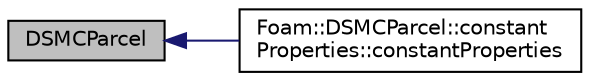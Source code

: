 digraph "DSMCParcel"
{
  bgcolor="transparent";
  edge [fontname="Helvetica",fontsize="10",labelfontname="Helvetica",labelfontsize="10"];
  node [fontname="Helvetica",fontsize="10",shape=record];
  rankdir="LR";
  Node1 [label="DSMCParcel",height=0.2,width=0.4,color="black", fillcolor="grey75", style="filled", fontcolor="black"];
  Node1 -> Node2 [dir="back",color="midnightblue",fontsize="10",style="solid",fontname="Helvetica"];
  Node2 [label="Foam::DSMCParcel::constant\lProperties::constantProperties",height=0.2,width=0.4,color="black",URL="$a00373.html#a48f10350a2cae9811619cc14159099d6",tooltip="Constructor from dictionary. "];
}
